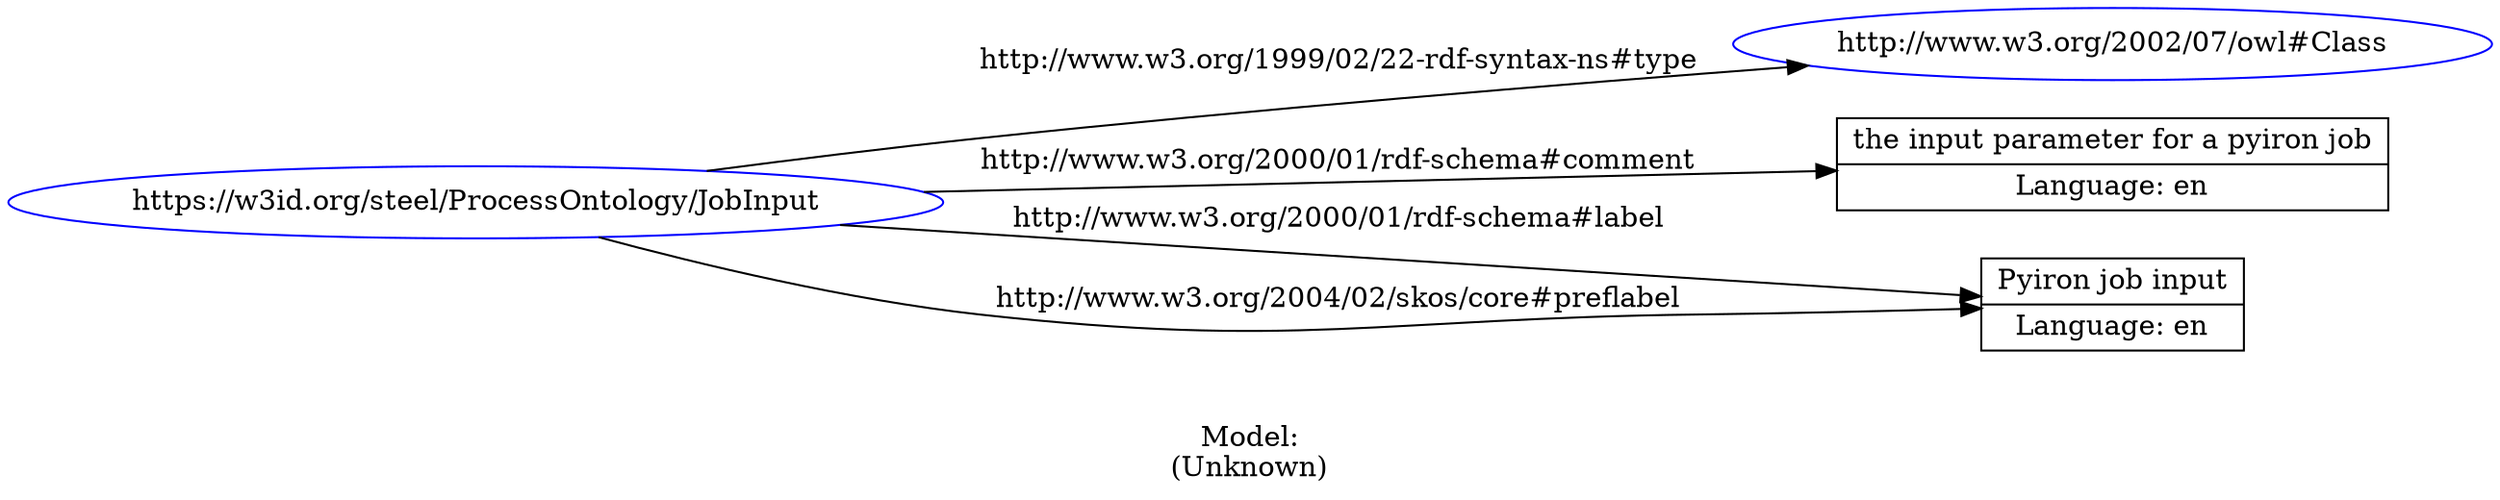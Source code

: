 digraph {
	rankdir = LR;
	charset="utf-8";

	"Rhttps://w3id.org/steel/ProcessOntology/JobInput" -> "Rhttp://www.w3.org/2002/07/owl#Class" [ label="http://www.w3.org/1999/02/22-rdf-syntax-ns#type" ];
	"Rhttps://w3id.org/steel/ProcessOntology/JobInput" -> "Lthe input parameter for a pyiron job|Language: en" [ label="http://www.w3.org/2000/01/rdf-schema#comment" ];
	"Rhttps://w3id.org/steel/ProcessOntology/JobInput" -> "LPyiron job input|Language: en" [ label="http://www.w3.org/2000/01/rdf-schema#label" ];
	"Rhttps://w3id.org/steel/ProcessOntology/JobInput" -> "LPyiron job input|Language: en" [ label="http://www.w3.org/2004/02/skos/core#preflabel" ];

	// Resources
	"Rhttps://w3id.org/steel/ProcessOntology/JobInput" [ label="https://w3id.org/steel/ProcessOntology/JobInput", shape = ellipse, color = blue ];
	"Rhttp://www.w3.org/2002/07/owl#Class" [ label="http://www.w3.org/2002/07/owl#Class", shape = ellipse, color = blue ];

	// Anonymous nodes

	// Literals
	"Lthe input parameter for a pyiron job|Language: en" [ label="the input parameter for a pyiron job|Language: en", shape = record ];
	"LPyiron job input|Language: en" [ label="Pyiron job input|Language: en", shape = record ];

	label="\n\nModel:\n(Unknown)";
}
